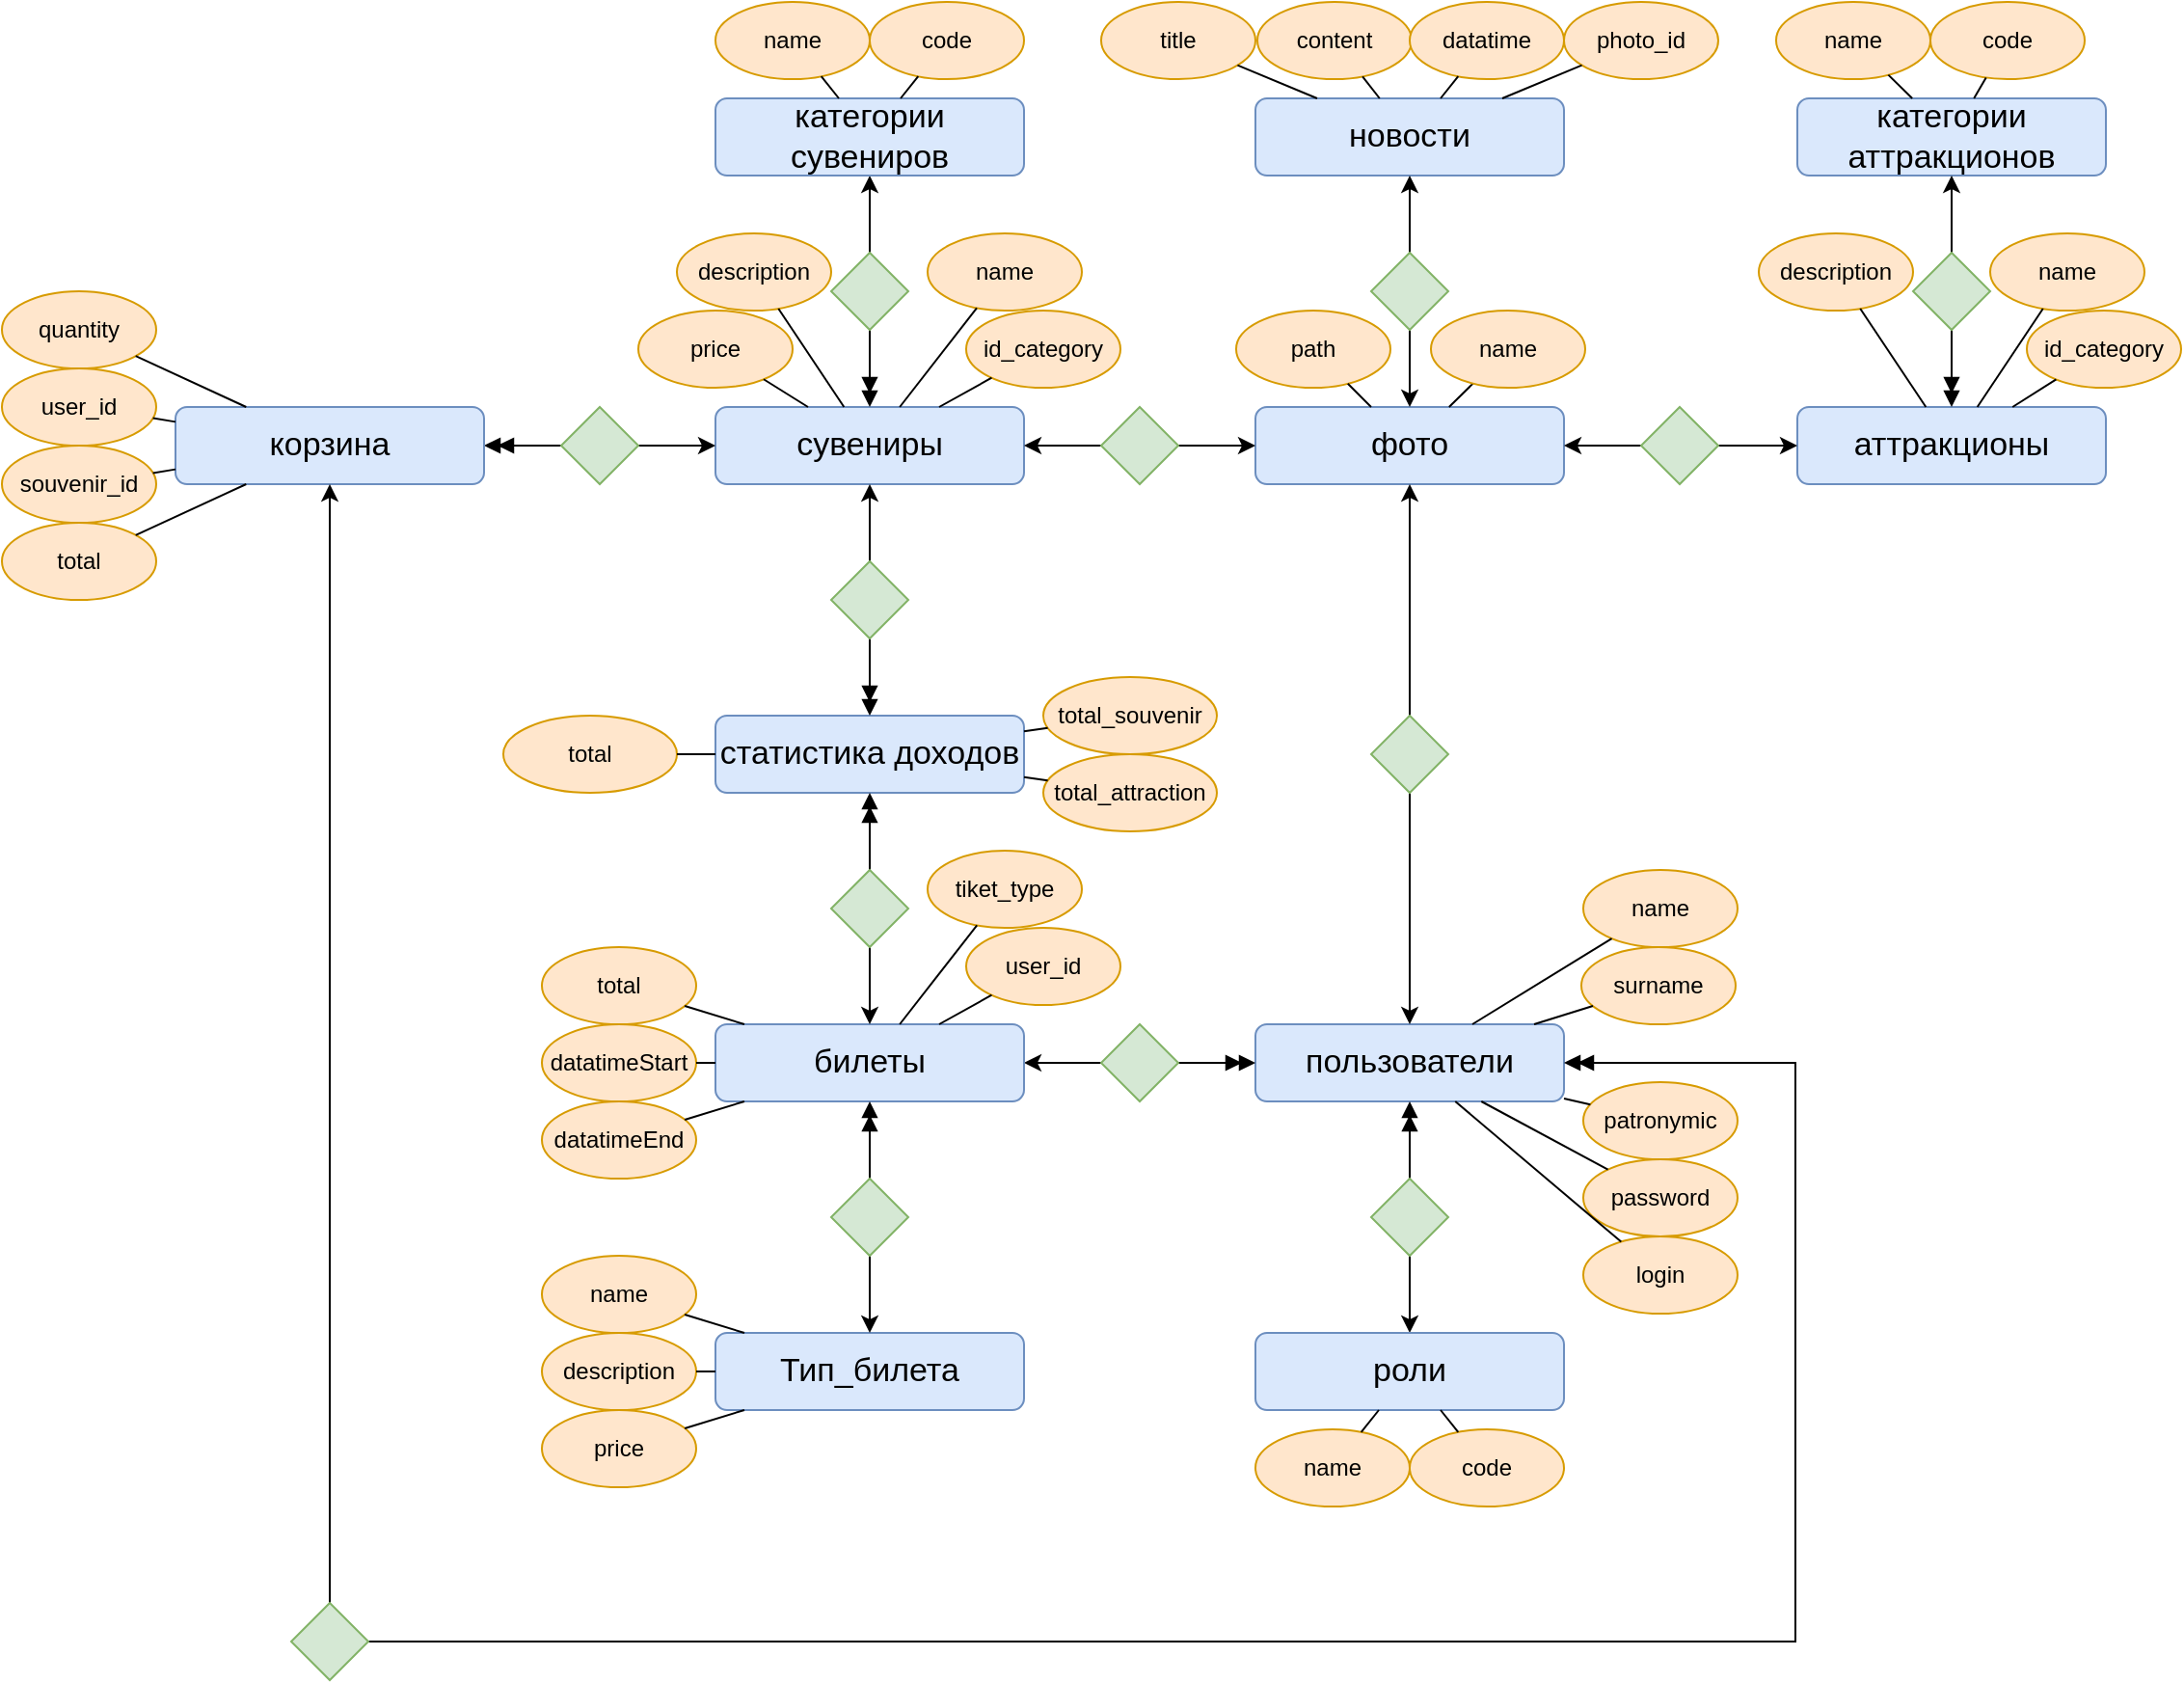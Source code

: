 <mxfile version="21.6.8" type="device">
  <diagram name="Страница — 1" id="EJMO9S1pi9yWRXILg9kb">
    <mxGraphModel dx="1434" dy="2005" grid="1" gridSize="10" guides="1" tooltips="1" connect="1" arrows="1" fold="1" page="1" pageScale="1" pageWidth="827" pageHeight="1169" math="0" shadow="0">
      <root>
        <mxCell id="0" />
        <mxCell id="1" parent="0" />
        <mxCell id="ULA0XsyP2q0sNug3zvJ--26" value="&lt;font style=&quot;font-size: 17px;&quot;&gt;аттракционы&lt;/font&gt;" style="rounded=1;whiteSpace=wrap;html=1;fillColor=#dae8fc;strokeColor=#6c8ebf;" parent="1" vertex="1">
          <mxGeometry x="1441" y="200" width="160" height="40" as="geometry" />
        </mxCell>
        <mxCell id="ULA0XsyP2q0sNug3zvJ--27" value="&lt;font style=&quot;font-size: 17px;&quot;&gt;категории аттракционов&lt;/font&gt;" style="rounded=1;whiteSpace=wrap;html=1;fillColor=#dae8fc;strokeColor=#6c8ebf;" parent="1" vertex="1">
          <mxGeometry x="1441" y="40" width="160" height="40" as="geometry" />
        </mxCell>
        <mxCell id="ULA0XsyP2q0sNug3zvJ--29" value="&lt;font style=&quot;font-size: 17px;&quot;&gt;пользователи&lt;/font&gt;" style="rounded=1;whiteSpace=wrap;html=1;fillColor=#dae8fc;strokeColor=#6c8ebf;" parent="1" vertex="1">
          <mxGeometry x="1160" y="520" width="160" height="40" as="geometry" />
        </mxCell>
        <mxCell id="ULA0XsyP2q0sNug3zvJ--86" style="edgeStyle=orthogonalEdgeStyle;rounded=0;orthogonalLoop=1;jettySize=auto;html=1;" parent="1" source="ULA0XsyP2q0sNug3zvJ--30" target="ULA0XsyP2q0sNug3zvJ--27" edge="1">
          <mxGeometry relative="1" as="geometry" />
        </mxCell>
        <mxCell id="ULA0XsyP2q0sNug3zvJ--87" style="edgeStyle=orthogonalEdgeStyle;rounded=0;orthogonalLoop=1;jettySize=auto;html=1;endArrow=doubleBlock;endFill=1;" parent="1" source="ULA0XsyP2q0sNug3zvJ--30" target="ULA0XsyP2q0sNug3zvJ--26" edge="1">
          <mxGeometry relative="1" as="geometry" />
        </mxCell>
        <mxCell id="ULA0XsyP2q0sNug3zvJ--30" value="" style="rhombus;whiteSpace=wrap;html=1;fillColor=#d5e8d4;strokeColor=#82b366;" parent="1" vertex="1">
          <mxGeometry x="1501" y="120" width="40" height="40" as="geometry" />
        </mxCell>
        <mxCell id="ULA0XsyP2q0sNug3zvJ--35" style="edgeStyle=orthogonalEdgeStyle;rounded=0;orthogonalLoop=1;jettySize=auto;html=1;" parent="1" source="ULA0XsyP2q0sNug3zvJ--33" target="ULA0XsyP2q0sNug3zvJ--40" edge="1">
          <mxGeometry relative="1" as="geometry">
            <mxPoint x="1441" y="220" as="targetPoint" />
          </mxGeometry>
        </mxCell>
        <mxCell id="ULA0XsyP2q0sNug3zvJ--88" style="edgeStyle=orthogonalEdgeStyle;rounded=0;orthogonalLoop=1;jettySize=auto;html=1;endArrow=doubleBlock;endFill=1;" parent="1" source="ULA0XsyP2q0sNug3zvJ--33" target="ULA0XsyP2q0sNug3zvJ--29" edge="1">
          <mxGeometry relative="1" as="geometry" />
        </mxCell>
        <mxCell id="ULA0XsyP2q0sNug3zvJ--33" value="" style="rhombus;whiteSpace=wrap;html=1;fillColor=#d5e8d4;strokeColor=#82b366;" parent="1" vertex="1">
          <mxGeometry x="1080" y="520" width="40" height="40" as="geometry" />
        </mxCell>
        <mxCell id="ULA0XsyP2q0sNug3zvJ--38" style="edgeStyle=orthogonalEdgeStyle;rounded=0;orthogonalLoop=1;jettySize=auto;html=1;" parent="1" source="ULA0XsyP2q0sNug3zvJ--36" target="ULA0XsyP2q0sNug3zvJ--37" edge="1">
          <mxGeometry relative="1" as="geometry" />
        </mxCell>
        <mxCell id="ULA0XsyP2q0sNug3zvJ--39" style="edgeStyle=orthogonalEdgeStyle;rounded=0;orthogonalLoop=1;jettySize=auto;html=1;endArrow=doubleBlock;endFill=1;" parent="1" source="ULA0XsyP2q0sNug3zvJ--36" target="ULA0XsyP2q0sNug3zvJ--29" edge="1">
          <mxGeometry relative="1" as="geometry">
            <mxPoint x="1690" y="1100" as="targetPoint" />
          </mxGeometry>
        </mxCell>
        <mxCell id="ULA0XsyP2q0sNug3zvJ--36" value="" style="rhombus;whiteSpace=wrap;html=1;fillColor=#d5e8d4;strokeColor=#82b366;" parent="1" vertex="1">
          <mxGeometry x="1220" y="600" width="40" height="40" as="geometry" />
        </mxCell>
        <mxCell id="ULA0XsyP2q0sNug3zvJ--37" value="&lt;font style=&quot;font-size: 17px;&quot;&gt;роли&lt;/font&gt;" style="rounded=1;whiteSpace=wrap;html=1;fillColor=#dae8fc;strokeColor=#6c8ebf;" parent="1" vertex="1">
          <mxGeometry x="1160" y="680" width="160" height="40" as="geometry" />
        </mxCell>
        <mxCell id="ULA0XsyP2q0sNug3zvJ--40" value="&lt;font style=&quot;font-size: 17px;&quot;&gt;билеты&lt;/font&gt;" style="rounded=1;whiteSpace=wrap;html=1;fillColor=#dae8fc;strokeColor=#6c8ebf;" parent="1" vertex="1">
          <mxGeometry x="880" y="520" width="160" height="40" as="geometry" />
        </mxCell>
        <mxCell id="ULA0XsyP2q0sNug3zvJ--53" value="&lt;font style=&quot;font-size: 17px;&quot;&gt;сувениры&lt;/font&gt;" style="rounded=1;whiteSpace=wrap;html=1;fillColor=#dae8fc;strokeColor=#6c8ebf;" parent="1" vertex="1">
          <mxGeometry x="880" y="200" width="160" height="40" as="geometry" />
        </mxCell>
        <mxCell id="ULA0XsyP2q0sNug3zvJ--60" style="edgeStyle=orthogonalEdgeStyle;rounded=0;orthogonalLoop=1;jettySize=auto;html=1;endArrow=doubleBlock;endFill=1;" parent="1" source="ULA0XsyP2q0sNug3zvJ--58" target="ULA0XsyP2q0sNug3zvJ--53" edge="1">
          <mxGeometry relative="1" as="geometry" />
        </mxCell>
        <mxCell id="ULA0XsyP2q0sNug3zvJ--61" style="edgeStyle=orthogonalEdgeStyle;rounded=0;orthogonalLoop=1;jettySize=auto;html=1;" parent="1" source="ULA0XsyP2q0sNug3zvJ--58" target="ULA0XsyP2q0sNug3zvJ--59" edge="1">
          <mxGeometry relative="1" as="geometry" />
        </mxCell>
        <mxCell id="ULA0XsyP2q0sNug3zvJ--58" value="" style="rhombus;whiteSpace=wrap;html=1;fillColor=#d5e8d4;strokeColor=#82b366;" parent="1" vertex="1">
          <mxGeometry x="940" y="120" width="40" height="40" as="geometry" />
        </mxCell>
        <mxCell id="ULA0XsyP2q0sNug3zvJ--59" value="&lt;span style=&quot;font-size: 17px;&quot;&gt;категории сувениров&lt;/span&gt;" style="rounded=1;whiteSpace=wrap;html=1;fillColor=#dae8fc;strokeColor=#6c8ebf;" parent="1" vertex="1">
          <mxGeometry x="880" y="40" width="160" height="40" as="geometry" />
        </mxCell>
        <mxCell id="ULA0XsyP2q0sNug3zvJ--62" value="&lt;font style=&quot;font-size: 17px;&quot;&gt;новости&lt;/font&gt;" style="rounded=1;whiteSpace=wrap;html=1;fillColor=#dae8fc;strokeColor=#6c8ebf;" parent="1" vertex="1">
          <mxGeometry x="1160" y="40" width="160" height="40" as="geometry" />
        </mxCell>
        <mxCell id="ULA0XsyP2q0sNug3zvJ--63" value="&lt;font style=&quot;font-size: 17px;&quot;&gt;фото&lt;/font&gt;" style="rounded=1;whiteSpace=wrap;html=1;fillColor=#dae8fc;strokeColor=#6c8ebf;" parent="1" vertex="1">
          <mxGeometry x="1160" y="200" width="160" height="40" as="geometry" />
        </mxCell>
        <mxCell id="ULA0XsyP2q0sNug3zvJ--65" style="edgeStyle=orthogonalEdgeStyle;rounded=0;orthogonalLoop=1;jettySize=auto;html=1;" parent="1" source="ULA0XsyP2q0sNug3zvJ--64" target="ULA0XsyP2q0sNug3zvJ--63" edge="1">
          <mxGeometry relative="1" as="geometry" />
        </mxCell>
        <mxCell id="ULA0XsyP2q0sNug3zvJ--66" style="edgeStyle=orthogonalEdgeStyle;rounded=0;orthogonalLoop=1;jettySize=auto;html=1;" parent="1" source="ULA0XsyP2q0sNug3zvJ--64" target="ULA0XsyP2q0sNug3zvJ--62" edge="1">
          <mxGeometry relative="1" as="geometry" />
        </mxCell>
        <mxCell id="ULA0XsyP2q0sNug3zvJ--64" value="" style="rhombus;whiteSpace=wrap;html=1;fillColor=#d5e8d4;strokeColor=#82b366;" parent="1" vertex="1">
          <mxGeometry x="1220" y="120" width="40" height="40" as="geometry" />
        </mxCell>
        <mxCell id="ULA0XsyP2q0sNug3zvJ--71" style="edgeStyle=orthogonalEdgeStyle;rounded=0;orthogonalLoop=1;jettySize=auto;html=1;" parent="1" source="ULA0XsyP2q0sNug3zvJ--70" target="ULA0XsyP2q0sNug3zvJ--63" edge="1">
          <mxGeometry relative="1" as="geometry" />
        </mxCell>
        <mxCell id="ULA0XsyP2q0sNug3zvJ--72" style="edgeStyle=orthogonalEdgeStyle;rounded=0;orthogonalLoop=1;jettySize=auto;html=1;" parent="1" source="ULA0XsyP2q0sNug3zvJ--70" target="ULA0XsyP2q0sNug3zvJ--53" edge="1">
          <mxGeometry relative="1" as="geometry" />
        </mxCell>
        <mxCell id="ULA0XsyP2q0sNug3zvJ--70" value="" style="rhombus;whiteSpace=wrap;html=1;fillColor=#d5e8d4;strokeColor=#82b366;" parent="1" vertex="1">
          <mxGeometry x="1080" y="200" width="40" height="40" as="geometry" />
        </mxCell>
        <mxCell id="ULA0XsyP2q0sNug3zvJ--75" style="edgeStyle=orthogonalEdgeStyle;rounded=0;orthogonalLoop=1;jettySize=auto;html=1;" parent="1" source="ULA0XsyP2q0sNug3zvJ--74" target="ULA0XsyP2q0sNug3zvJ--63" edge="1">
          <mxGeometry relative="1" as="geometry" />
        </mxCell>
        <mxCell id="ULA0XsyP2q0sNug3zvJ--76" style="edgeStyle=orthogonalEdgeStyle;rounded=0;orthogonalLoop=1;jettySize=auto;html=1;" parent="1" source="ULA0XsyP2q0sNug3zvJ--74" target="ULA0XsyP2q0sNug3zvJ--29" edge="1">
          <mxGeometry relative="1" as="geometry" />
        </mxCell>
        <mxCell id="ULA0XsyP2q0sNug3zvJ--74" value="" style="rhombus;whiteSpace=wrap;html=1;fillColor=#d5e8d4;strokeColor=#82b366;" parent="1" vertex="1">
          <mxGeometry x="1220" y="360" width="40" height="40" as="geometry" />
        </mxCell>
        <mxCell id="ULA0XsyP2q0sNug3zvJ--81" style="edgeStyle=orthogonalEdgeStyle;rounded=0;orthogonalLoop=1;jettySize=auto;html=1;" parent="1" source="ULA0XsyP2q0sNug3zvJ--80" target="ULA0XsyP2q0sNug3zvJ--63" edge="1">
          <mxGeometry relative="1" as="geometry" />
        </mxCell>
        <mxCell id="ULA0XsyP2q0sNug3zvJ--85" style="edgeStyle=orthogonalEdgeStyle;rounded=0;orthogonalLoop=1;jettySize=auto;html=1;" parent="1" source="ULA0XsyP2q0sNug3zvJ--80" target="ULA0XsyP2q0sNug3zvJ--26" edge="1">
          <mxGeometry relative="1" as="geometry" />
        </mxCell>
        <mxCell id="ULA0XsyP2q0sNug3zvJ--80" value="" style="rhombus;whiteSpace=wrap;html=1;fillColor=#d5e8d4;strokeColor=#82b366;" parent="1" vertex="1">
          <mxGeometry x="1360" y="200" width="40" height="40" as="geometry" />
        </mxCell>
        <mxCell id="ULA0XsyP2q0sNug3zvJ--90" style="edgeStyle=orthogonalEdgeStyle;rounded=0;orthogonalLoop=1;jettySize=auto;html=1;" parent="1" source="ULA0XsyP2q0sNug3zvJ--89" target="ULA0XsyP2q0sNug3zvJ--53" edge="1">
          <mxGeometry relative="1" as="geometry" />
        </mxCell>
        <mxCell id="ULA0XsyP2q0sNug3zvJ--92" style="edgeStyle=orthogonalEdgeStyle;rounded=0;orthogonalLoop=1;jettySize=auto;html=1;endArrow=doubleBlock;endFill=1;" parent="1" source="ULA0XsyP2q0sNug3zvJ--89" target="ULA0XsyP2q0sNug3zvJ--91" edge="1">
          <mxGeometry relative="1" as="geometry" />
        </mxCell>
        <mxCell id="ULA0XsyP2q0sNug3zvJ--89" value="" style="rhombus;whiteSpace=wrap;html=1;fillColor=#d5e8d4;strokeColor=#82b366;" parent="1" vertex="1">
          <mxGeometry x="800" y="200" width="40" height="40" as="geometry" />
        </mxCell>
        <mxCell id="ULA0XsyP2q0sNug3zvJ--91" value="&lt;font style=&quot;font-size: 17px;&quot;&gt;корзина&lt;/font&gt;" style="rounded=1;whiteSpace=wrap;html=1;fillColor=#dae8fc;strokeColor=#6c8ebf;" parent="1" vertex="1">
          <mxGeometry x="600" y="200" width="160" height="40" as="geometry" />
        </mxCell>
        <mxCell id="ULA0XsyP2q0sNug3zvJ--94" value="&lt;font style=&quot;font-size: 17px;&quot;&gt;статистика доходов&lt;/font&gt;" style="rounded=1;whiteSpace=wrap;html=1;fillColor=#dae8fc;strokeColor=#6c8ebf;" parent="1" vertex="1">
          <mxGeometry x="880" y="360" width="160" height="40" as="geometry" />
        </mxCell>
        <mxCell id="ULA0XsyP2q0sNug3zvJ--95" value="&lt;font style=&quot;font-size: 17px;&quot;&gt;Тип_билета&lt;/font&gt;" style="rounded=1;whiteSpace=wrap;html=1;fillColor=#dae8fc;strokeColor=#6c8ebf;" parent="1" vertex="1">
          <mxGeometry x="880" y="680" width="160" height="40" as="geometry" />
        </mxCell>
        <mxCell id="ULA0XsyP2q0sNug3zvJ--97" style="edgeStyle=orthogonalEdgeStyle;rounded=0;orthogonalLoop=1;jettySize=auto;html=1;endArrow=doubleBlock;endFill=1;" parent="1" source="ULA0XsyP2q0sNug3zvJ--96" target="ULA0XsyP2q0sNug3zvJ--40" edge="1">
          <mxGeometry relative="1" as="geometry" />
        </mxCell>
        <mxCell id="ULA0XsyP2q0sNug3zvJ--98" style="edgeStyle=orthogonalEdgeStyle;rounded=0;orthogonalLoop=1;jettySize=auto;html=1;" parent="1" source="ULA0XsyP2q0sNug3zvJ--96" target="ULA0XsyP2q0sNug3zvJ--95" edge="1">
          <mxGeometry relative="1" as="geometry" />
        </mxCell>
        <mxCell id="ULA0XsyP2q0sNug3zvJ--96" value="" style="rhombus;whiteSpace=wrap;html=1;fillColor=#d5e8d4;strokeColor=#82b366;" parent="1" vertex="1">
          <mxGeometry x="940" y="600" width="40" height="40" as="geometry" />
        </mxCell>
        <mxCell id="ULA0XsyP2q0sNug3zvJ--101" style="edgeStyle=orthogonalEdgeStyle;rounded=0;orthogonalLoop=1;jettySize=auto;html=1;" parent="1" source="ULA0XsyP2q0sNug3zvJ--99" target="ULA0XsyP2q0sNug3zvJ--53" edge="1">
          <mxGeometry relative="1" as="geometry" />
        </mxCell>
        <mxCell id="ULA0XsyP2q0sNug3zvJ--102" style="edgeStyle=orthogonalEdgeStyle;rounded=0;orthogonalLoop=1;jettySize=auto;html=1;endArrow=doubleBlock;endFill=1;" parent="1" source="ULA0XsyP2q0sNug3zvJ--99" target="ULA0XsyP2q0sNug3zvJ--94" edge="1">
          <mxGeometry relative="1" as="geometry" />
        </mxCell>
        <mxCell id="ULA0XsyP2q0sNug3zvJ--99" value="" style="rhombus;whiteSpace=wrap;html=1;fillColor=#d5e8d4;strokeColor=#82b366;" parent="1" vertex="1">
          <mxGeometry x="940" y="280" width="40" height="40" as="geometry" />
        </mxCell>
        <mxCell id="ULA0XsyP2q0sNug3zvJ--103" style="edgeStyle=orthogonalEdgeStyle;rounded=0;orthogonalLoop=1;jettySize=auto;html=1;endArrow=doubleBlock;endFill=1;" parent="1" source="ULA0XsyP2q0sNug3zvJ--100" target="ULA0XsyP2q0sNug3zvJ--94" edge="1">
          <mxGeometry relative="1" as="geometry" />
        </mxCell>
        <mxCell id="ULA0XsyP2q0sNug3zvJ--104" style="edgeStyle=orthogonalEdgeStyle;rounded=0;orthogonalLoop=1;jettySize=auto;html=1;" parent="1" source="ULA0XsyP2q0sNug3zvJ--100" target="ULA0XsyP2q0sNug3zvJ--40" edge="1">
          <mxGeometry relative="1" as="geometry" />
        </mxCell>
        <mxCell id="ULA0XsyP2q0sNug3zvJ--100" value="" style="rhombus;whiteSpace=wrap;html=1;fillColor=#d5e8d4;strokeColor=#82b366;" parent="1" vertex="1">
          <mxGeometry x="940" y="440" width="40" height="40" as="geometry" />
        </mxCell>
        <mxCell id="ULA0XsyP2q0sNug3zvJ--105" value="name" style="ellipse;whiteSpace=wrap;html=1;fillColor=#ffe6cc;strokeColor=#d79b00;" parent="1" vertex="1">
          <mxGeometry x="1160" y="730" width="80" height="40" as="geometry" />
        </mxCell>
        <mxCell id="ULA0XsyP2q0sNug3zvJ--106" value="code" style="ellipse;whiteSpace=wrap;html=1;fillColor=#ffe6cc;strokeColor=#d79b00;" parent="1" vertex="1">
          <mxGeometry x="1240" y="730" width="80" height="40" as="geometry" />
        </mxCell>
        <mxCell id="ULA0XsyP2q0sNug3zvJ--107" value="" style="endArrow=none;html=1;rounded=0;" parent="1" source="ULA0XsyP2q0sNug3zvJ--105" target="ULA0XsyP2q0sNug3zvJ--37" edge="1">
          <mxGeometry width="50" height="50" relative="1" as="geometry">
            <mxPoint x="1110" y="450" as="sourcePoint" />
            <mxPoint x="1160" y="400" as="targetPoint" />
          </mxGeometry>
        </mxCell>
        <mxCell id="ULA0XsyP2q0sNug3zvJ--108" value="" style="endArrow=none;html=1;rounded=0;" parent="1" source="ULA0XsyP2q0sNug3zvJ--106" target="ULA0XsyP2q0sNug3zvJ--37" edge="1">
          <mxGeometry width="50" height="50" relative="1" as="geometry">
            <mxPoint x="1220" y="771" as="sourcePoint" />
            <mxPoint x="1240" y="730" as="targetPoint" />
          </mxGeometry>
        </mxCell>
        <mxCell id="ULA0XsyP2q0sNug3zvJ--109" value="name" style="ellipse;whiteSpace=wrap;html=1;fillColor=#ffe6cc;strokeColor=#d79b00;" parent="1" vertex="1">
          <mxGeometry x="1430" y="-10" width="80" height="40" as="geometry" />
        </mxCell>
        <mxCell id="ULA0XsyP2q0sNug3zvJ--110" value="code" style="ellipse;whiteSpace=wrap;html=1;fillColor=#ffe6cc;strokeColor=#d79b00;" parent="1" vertex="1">
          <mxGeometry x="1510" y="-10" width="80" height="40" as="geometry" />
        </mxCell>
        <mxCell id="ULA0XsyP2q0sNug3zvJ--112" value="" style="endArrow=none;html=1;rounded=0;" parent="1" source="ULA0XsyP2q0sNug3zvJ--27" target="ULA0XsyP2q0sNug3zvJ--110" edge="1">
          <mxGeometry width="50" height="50" relative="1" as="geometry">
            <mxPoint x="1110" y="350" as="sourcePoint" />
            <mxPoint x="1160" y="300" as="targetPoint" />
          </mxGeometry>
        </mxCell>
        <mxCell id="ULA0XsyP2q0sNug3zvJ--113" value="" style="endArrow=none;html=1;rounded=0;" parent="1" source="ULA0XsyP2q0sNug3zvJ--27" target="ULA0XsyP2q0sNug3zvJ--109" edge="1">
          <mxGeometry width="50" height="50" relative="1" as="geometry">
            <mxPoint x="1110" y="350" as="sourcePoint" />
            <mxPoint x="1160" y="300" as="targetPoint" />
          </mxGeometry>
        </mxCell>
        <mxCell id="ULA0XsyP2q0sNug3zvJ--115" value="name" style="ellipse;whiteSpace=wrap;html=1;fillColor=#ffe6cc;strokeColor=#d79b00;" parent="1" vertex="1">
          <mxGeometry x="880" y="-10" width="80" height="40" as="geometry" />
        </mxCell>
        <mxCell id="ULA0XsyP2q0sNug3zvJ--116" value="code" style="ellipse;whiteSpace=wrap;html=1;fillColor=#ffe6cc;strokeColor=#d79b00;" parent="1" vertex="1">
          <mxGeometry x="960" y="-10" width="80" height="40" as="geometry" />
        </mxCell>
        <mxCell id="ULA0XsyP2q0sNug3zvJ--117" value="" style="endArrow=none;html=1;rounded=0;" parent="1" source="ULA0XsyP2q0sNug3zvJ--59" target="ULA0XsyP2q0sNug3zvJ--115" edge="1">
          <mxGeometry width="50" height="50" relative="1" as="geometry">
            <mxPoint x="1516" y="50" as="sourcePoint" />
            <mxPoint x="1494" y="19" as="targetPoint" />
          </mxGeometry>
        </mxCell>
        <mxCell id="ULA0XsyP2q0sNug3zvJ--118" value="" style="endArrow=none;html=1;rounded=0;" parent="1" source="ULA0XsyP2q0sNug3zvJ--59" target="ULA0XsyP2q0sNug3zvJ--116" edge="1">
          <mxGeometry width="50" height="50" relative="1" as="geometry">
            <mxPoint x="959" y="50" as="sourcePoint" />
            <mxPoint x="941" y="19" as="targetPoint" />
          </mxGeometry>
        </mxCell>
        <mxCell id="ULA0XsyP2q0sNug3zvJ--119" value="name" style="ellipse;whiteSpace=wrap;html=1;fillColor=#ffe6cc;strokeColor=#d79b00;" parent="1" vertex="1">
          <mxGeometry x="1330" y="440" width="80" height="40" as="geometry" />
        </mxCell>
        <mxCell id="ULA0XsyP2q0sNug3zvJ--120" value="surname" style="ellipse;whiteSpace=wrap;html=1;fillColor=#ffe6cc;strokeColor=#d79b00;" parent="1" vertex="1">
          <mxGeometry x="1329" y="480" width="80" height="40" as="geometry" />
        </mxCell>
        <mxCell id="ULA0XsyP2q0sNug3zvJ--121" value="patronymic" style="ellipse;whiteSpace=wrap;html=1;fillColor=#ffe6cc;strokeColor=#d79b00;" parent="1" vertex="1">
          <mxGeometry x="1330" y="550" width="80" height="40" as="geometry" />
        </mxCell>
        <mxCell id="ULA0XsyP2q0sNug3zvJ--122" value="password" style="ellipse;whiteSpace=wrap;html=1;fillColor=#ffe6cc;strokeColor=#d79b00;" parent="1" vertex="1">
          <mxGeometry x="1330" y="590" width="80" height="40" as="geometry" />
        </mxCell>
        <mxCell id="ULA0XsyP2q0sNug3zvJ--123" value="login" style="ellipse;whiteSpace=wrap;html=1;fillColor=#ffe6cc;strokeColor=#d79b00;" parent="1" vertex="1">
          <mxGeometry x="1330" y="630" width="80" height="40" as="geometry" />
        </mxCell>
        <mxCell id="ULA0XsyP2q0sNug3zvJ--124" value="" style="endArrow=none;html=1;rounded=0;" parent="1" source="ULA0XsyP2q0sNug3zvJ--29" target="ULA0XsyP2q0sNug3zvJ--119" edge="1">
          <mxGeometry width="50" height="50" relative="1" as="geometry">
            <mxPoint x="1110" y="550" as="sourcePoint" />
            <mxPoint x="1160" y="500" as="targetPoint" />
          </mxGeometry>
        </mxCell>
        <mxCell id="ULA0XsyP2q0sNug3zvJ--125" value="" style="endArrow=none;html=1;rounded=0;" parent="1" source="ULA0XsyP2q0sNug3zvJ--29" target="ULA0XsyP2q0sNug3zvJ--120" edge="1">
          <mxGeometry width="50" height="50" relative="1" as="geometry">
            <mxPoint x="1288" y="530" as="sourcePoint" />
            <mxPoint x="1373" y="485" as="targetPoint" />
          </mxGeometry>
        </mxCell>
        <mxCell id="ULA0XsyP2q0sNug3zvJ--126" value="" style="endArrow=none;html=1;rounded=0;" parent="1" source="ULA0XsyP2q0sNug3zvJ--29" target="ULA0XsyP2q0sNug3zvJ--121" edge="1">
          <mxGeometry width="50" height="50" relative="1" as="geometry">
            <mxPoint x="1319" y="562.198" as="sourcePoint" />
            <mxPoint x="1363" y="529" as="targetPoint" />
          </mxGeometry>
        </mxCell>
        <mxCell id="ULA0XsyP2q0sNug3zvJ--127" value="" style="endArrow=none;html=1;rounded=0;" parent="1" source="ULA0XsyP2q0sNug3zvJ--29" target="ULA0XsyP2q0sNug3zvJ--122" edge="1">
          <mxGeometry width="50" height="50" relative="1" as="geometry">
            <mxPoint x="1307.283" y="570.0" as="sourcePoint" />
            <mxPoint x="1361.71" y="560" as="targetPoint" />
          </mxGeometry>
        </mxCell>
        <mxCell id="ULA0XsyP2q0sNug3zvJ--128" value="" style="endArrow=none;html=1;rounded=0;" parent="1" source="ULA0XsyP2q0sNug3zvJ--29" target="ULA0XsyP2q0sNug3zvJ--123" edge="1">
          <mxGeometry width="50" height="50" relative="1" as="geometry">
            <mxPoint x="1325" y="570" as="sourcePoint" />
            <mxPoint x="1365" y="581" as="targetPoint" />
          </mxGeometry>
        </mxCell>
        <mxCell id="ULA0XsyP2q0sNug3zvJ--129" value="name" style="ellipse;whiteSpace=wrap;html=1;fillColor=#ffe6cc;strokeColor=#d79b00;" parent="1" vertex="1">
          <mxGeometry x="790" y="640" width="80" height="40" as="geometry" />
        </mxCell>
        <mxCell id="ULA0XsyP2q0sNug3zvJ--130" value="description" style="ellipse;whiteSpace=wrap;html=1;fillColor=#ffe6cc;strokeColor=#d79b00;" parent="1" vertex="1">
          <mxGeometry x="790" y="680" width="80" height="40" as="geometry" />
        </mxCell>
        <mxCell id="ULA0XsyP2q0sNug3zvJ--132" value="price" style="ellipse;whiteSpace=wrap;html=1;fillColor=#ffe6cc;strokeColor=#d79b00;" parent="1" vertex="1">
          <mxGeometry x="790" y="720" width="80" height="40" as="geometry" />
        </mxCell>
        <mxCell id="ULA0XsyP2q0sNug3zvJ--133" value="" style="endArrow=none;html=1;rounded=0;" parent="1" source="ULA0XsyP2q0sNug3zvJ--132" target="ULA0XsyP2q0sNug3zvJ--95" edge="1">
          <mxGeometry width="50" height="50" relative="1" as="geometry">
            <mxPoint x="1110" y="550" as="sourcePoint" />
            <mxPoint x="1160" y="500" as="targetPoint" />
          </mxGeometry>
        </mxCell>
        <mxCell id="ULA0XsyP2q0sNug3zvJ--134" value="" style="endArrow=none;html=1;rounded=0;" parent="1" source="ULA0XsyP2q0sNug3zvJ--130" target="ULA0XsyP2q0sNug3zvJ--95" edge="1">
          <mxGeometry width="50" height="50" relative="1" as="geometry">
            <mxPoint x="1110" y="550" as="sourcePoint" />
            <mxPoint x="1160" y="500" as="targetPoint" />
          </mxGeometry>
        </mxCell>
        <mxCell id="ULA0XsyP2q0sNug3zvJ--135" value="" style="endArrow=none;html=1;rounded=0;" parent="1" source="ULA0XsyP2q0sNug3zvJ--129" target="ULA0XsyP2q0sNug3zvJ--95" edge="1">
          <mxGeometry width="50" height="50" relative="1" as="geometry">
            <mxPoint x="1110" y="550" as="sourcePoint" />
            <mxPoint x="1160" y="500" as="targetPoint" />
          </mxGeometry>
        </mxCell>
        <mxCell id="ULA0XsyP2q0sNug3zvJ--136" value="total" style="ellipse;whiteSpace=wrap;html=1;fillColor=#ffe6cc;strokeColor=#d79b00;" parent="1" vertex="1">
          <mxGeometry x="790" y="480" width="80" height="40" as="geometry" />
        </mxCell>
        <mxCell id="ULA0XsyP2q0sNug3zvJ--137" value="datatimeStart" style="ellipse;whiteSpace=wrap;html=1;fillColor=#ffe6cc;strokeColor=#d79b00;" parent="1" vertex="1">
          <mxGeometry x="790" y="520" width="80" height="40" as="geometry" />
        </mxCell>
        <mxCell id="ULA0XsyP2q0sNug3zvJ--138" value="" style="endArrow=none;html=1;rounded=0;" parent="1" source="ULA0XsyP2q0sNug3zvJ--136" target="ULA0XsyP2q0sNug3zvJ--40" edge="1">
          <mxGeometry width="50" height="50" relative="1" as="geometry">
            <mxPoint x="844" y="710" as="sourcePoint" />
            <mxPoint x="850" y="582.308" as="targetPoint" />
          </mxGeometry>
        </mxCell>
        <mxCell id="ULA0XsyP2q0sNug3zvJ--139" value="" style="endArrow=none;html=1;rounded=0;" parent="1" source="ULA0XsyP2q0sNug3zvJ--137" target="ULA0XsyP2q0sNug3zvJ--40" edge="1">
          <mxGeometry width="50" height="50" relative="1" as="geometry">
            <mxPoint x="800" y="590" as="sourcePoint" />
            <mxPoint x="840" y="537.692" as="targetPoint" />
          </mxGeometry>
        </mxCell>
        <mxCell id="ULA0XsyP2q0sNug3zvJ--140" value="quantity" style="ellipse;whiteSpace=wrap;html=1;fillColor=#ffe6cc;strokeColor=#d79b00;" parent="1" vertex="1">
          <mxGeometry x="510" y="140" width="80" height="40" as="geometry" />
        </mxCell>
        <mxCell id="ULA0XsyP2q0sNug3zvJ--141" value="" style="endArrow=none;html=1;rounded=0;" parent="1" source="ULA0XsyP2q0sNug3zvJ--140" target="ULA0XsyP2q0sNug3zvJ--91" edge="1">
          <mxGeometry width="50" height="50" relative="1" as="geometry">
            <mxPoint x="1100" y="400" as="sourcePoint" />
            <mxPoint x="590" y="170" as="targetPoint" />
          </mxGeometry>
        </mxCell>
        <mxCell id="ULA0XsyP2q0sNug3zvJ--142" value="tiket_type" style="ellipse;whiteSpace=wrap;html=1;fillColor=#ffe6cc;strokeColor=#d79b00;" parent="1" vertex="1">
          <mxGeometry x="990" y="430" width="80" height="40" as="geometry" />
        </mxCell>
        <mxCell id="ULA0XsyP2q0sNug3zvJ--143" value="user_id" style="ellipse;whiteSpace=wrap;html=1;fillColor=#ffe6cc;strokeColor=#d79b00;" parent="1" vertex="1">
          <mxGeometry x="1010" y="470" width="80" height="40" as="geometry" />
        </mxCell>
        <mxCell id="ULA0XsyP2q0sNug3zvJ--144" value="" style="endArrow=none;html=1;rounded=0;" parent="1" source="ULA0XsyP2q0sNug3zvJ--142" target="ULA0XsyP2q0sNug3zvJ--40" edge="1">
          <mxGeometry width="50" height="50" relative="1" as="geometry">
            <mxPoint x="879" y="565" as="sourcePoint" />
            <mxPoint x="890" y="562" as="targetPoint" />
          </mxGeometry>
        </mxCell>
        <mxCell id="ULA0XsyP2q0sNug3zvJ--145" value="" style="endArrow=none;html=1;rounded=0;" parent="1" source="ULA0XsyP2q0sNug3zvJ--143" target="ULA0XsyP2q0sNug3zvJ--40" edge="1">
          <mxGeometry width="50" height="50" relative="1" as="geometry">
            <mxPoint x="869" y="504" as="sourcePoint" />
            <mxPoint x="927" y="530" as="targetPoint" />
          </mxGeometry>
        </mxCell>
        <mxCell id="ULA0XsyP2q0sNug3zvJ--146" value="total_souvenir" style="ellipse;whiteSpace=wrap;html=1;fillColor=#ffe6cc;strokeColor=#d79b00;" parent="1" vertex="1">
          <mxGeometry x="1050" y="340" width="90" height="40" as="geometry" />
        </mxCell>
        <mxCell id="ULA0XsyP2q0sNug3zvJ--148" value="name" style="ellipse;whiteSpace=wrap;html=1;fillColor=#ffe6cc;strokeColor=#d79b00;" parent="1" vertex="1">
          <mxGeometry x="990" y="110" width="80" height="40" as="geometry" />
        </mxCell>
        <mxCell id="ULA0XsyP2q0sNug3zvJ--149" value="description" style="ellipse;whiteSpace=wrap;html=1;fillColor=#ffe6cc;strokeColor=#d79b00;" parent="1" vertex="1">
          <mxGeometry x="860" y="110" width="80" height="40" as="geometry" />
        </mxCell>
        <mxCell id="ULA0XsyP2q0sNug3zvJ--150" value="price" style="ellipse;whiteSpace=wrap;html=1;fillColor=#ffe6cc;strokeColor=#d79b00;" parent="1" vertex="1">
          <mxGeometry x="840" y="150" width="80" height="40" as="geometry" />
        </mxCell>
        <mxCell id="ULA0XsyP2q0sNug3zvJ--151" value="" style="endArrow=none;html=1;rounded=0;" parent="1" source="ULA0XsyP2q0sNug3zvJ--53" target="ULA0XsyP2q0sNug3zvJ--149" edge="1">
          <mxGeometry width="50" height="50" relative="1" as="geometry">
            <mxPoint x="1110" y="370" as="sourcePoint" />
            <mxPoint x="1160" y="320" as="targetPoint" />
          </mxGeometry>
        </mxCell>
        <mxCell id="ULA0XsyP2q0sNug3zvJ--152" value="" style="endArrow=none;html=1;rounded=0;" parent="1" source="ULA0XsyP2q0sNug3zvJ--53" target="ULA0XsyP2q0sNug3zvJ--150" edge="1">
          <mxGeometry width="50" height="50" relative="1" as="geometry">
            <mxPoint x="915" y="190" as="sourcePoint" />
            <mxPoint x="1180" y="320" as="targetPoint" />
          </mxGeometry>
        </mxCell>
        <mxCell id="ULA0XsyP2q0sNug3zvJ--153" value="" style="endArrow=none;html=1;rounded=0;" parent="1" source="ULA0XsyP2q0sNug3zvJ--53" target="ULA0XsyP2q0sNug3zvJ--148" edge="1">
          <mxGeometry width="50" height="50" relative="1" as="geometry">
            <mxPoint x="1130" y="390" as="sourcePoint" />
            <mxPoint x="1180" y="340" as="targetPoint" />
          </mxGeometry>
        </mxCell>
        <mxCell id="ULA0XsyP2q0sNug3zvJ--155" value="" style="endArrow=none;html=1;rounded=0;" parent="1" source="ULA0XsyP2q0sNug3zvJ--63" target="ULA0XsyP2q0sNug3zvJ--168" edge="1">
          <mxGeometry width="50" height="50" relative="1" as="geometry">
            <mxPoint x="1020" y="210" as="sourcePoint" />
            <mxPoint x="1358.712" y="176.655" as="targetPoint" />
          </mxGeometry>
        </mxCell>
        <mxCell id="ULA0XsyP2q0sNug3zvJ--156" value="title" style="ellipse;whiteSpace=wrap;html=1;fillColor=#ffe6cc;strokeColor=#d79b00;" parent="1" vertex="1">
          <mxGeometry x="1080" y="-10" width="80" height="40" as="geometry" />
        </mxCell>
        <mxCell id="ULA0XsyP2q0sNug3zvJ--157" value="content" style="ellipse;whiteSpace=wrap;html=1;fillColor=#ffe6cc;strokeColor=#d79b00;" parent="1" vertex="1">
          <mxGeometry x="1161" y="-10" width="80" height="40" as="geometry" />
        </mxCell>
        <mxCell id="ULA0XsyP2q0sNug3zvJ--158" value="datatime" style="ellipse;whiteSpace=wrap;html=1;fillColor=#ffe6cc;strokeColor=#d79b00;" parent="1" vertex="1">
          <mxGeometry x="1240" y="-10" width="80" height="40" as="geometry" />
        </mxCell>
        <mxCell id="ULA0XsyP2q0sNug3zvJ--159" value="" style="endArrow=none;html=1;rounded=0;" parent="1" source="ULA0XsyP2q0sNug3zvJ--62" target="ULA0XsyP2q0sNug3zvJ--158" edge="1">
          <mxGeometry width="50" height="50" relative="1" as="geometry">
            <mxPoint x="1298" y="210" as="sourcePoint" />
            <mxPoint x="1330" y="196" as="targetPoint" />
          </mxGeometry>
        </mxCell>
        <mxCell id="ULA0XsyP2q0sNug3zvJ--160" value="" style="endArrow=none;html=1;rounded=0;" parent="1" source="ULA0XsyP2q0sNug3zvJ--62" target="ULA0XsyP2q0sNug3zvJ--156" edge="1">
          <mxGeometry width="50" height="50" relative="1" as="geometry">
            <mxPoint x="1308" y="220" as="sourcePoint" />
            <mxPoint x="1346" y="40" as="targetPoint" />
          </mxGeometry>
        </mxCell>
        <mxCell id="ULA0XsyP2q0sNug3zvJ--161" value="" style="endArrow=none;html=1;rounded=0;" parent="1" source="ULA0XsyP2q0sNug3zvJ--62" target="ULA0XsyP2q0sNug3zvJ--157" edge="1">
          <mxGeometry width="50" height="50" relative="1" as="geometry">
            <mxPoint x="1318" y="230" as="sourcePoint" />
            <mxPoint x="1356" y="50" as="targetPoint" />
          </mxGeometry>
        </mxCell>
        <mxCell id="ULA0XsyP2q0sNug3zvJ--162" value="name" style="ellipse;whiteSpace=wrap;html=1;fillColor=#ffe6cc;strokeColor=#d79b00;" parent="1" vertex="1">
          <mxGeometry x="1541" y="110" width="80" height="40" as="geometry" />
        </mxCell>
        <mxCell id="ULA0XsyP2q0sNug3zvJ--163" value="description" style="ellipse;whiteSpace=wrap;html=1;fillColor=#ffe6cc;strokeColor=#d79b00;" parent="1" vertex="1">
          <mxGeometry x="1421" y="110" width="80" height="40" as="geometry" />
        </mxCell>
        <mxCell id="ULA0XsyP2q0sNug3zvJ--166" value="path" style="ellipse;whiteSpace=wrap;html=1;fillColor=#ffe6cc;strokeColor=#d79b00;" parent="1" vertex="1">
          <mxGeometry x="1150" y="150" width="80" height="40" as="geometry" />
        </mxCell>
        <mxCell id="ULA0XsyP2q0sNug3zvJ--167" value="" style="endArrow=none;html=1;rounded=0;" parent="1" source="ULA0XsyP2q0sNug3zvJ--63" target="ULA0XsyP2q0sNug3zvJ--166" edge="1">
          <mxGeometry width="50" height="50" relative="1" as="geometry">
            <mxPoint x="1298" y="210" as="sourcePoint" />
            <mxPoint x="1330" y="196" as="targetPoint" />
          </mxGeometry>
        </mxCell>
        <mxCell id="ULA0XsyP2q0sNug3zvJ--168" value="name" style="ellipse;whiteSpace=wrap;html=1;fillColor=#ffe6cc;strokeColor=#d79b00;" parent="1" vertex="1">
          <mxGeometry x="1251" y="150" width="80" height="40" as="geometry" />
        </mxCell>
        <mxCell id="ULA0XsyP2q0sNug3zvJ--170" value="" style="endArrow=none;html=1;rounded=0;" parent="1" source="ULA0XsyP2q0sNug3zvJ--162" target="ULA0XsyP2q0sNug3zvJ--26" edge="1">
          <mxGeometry width="50" height="50" relative="1" as="geometry">
            <mxPoint x="1650" y="188" as="sourcePoint" />
            <mxPoint x="1332" y="168" as="targetPoint" />
          </mxGeometry>
        </mxCell>
        <mxCell id="ULA0XsyP2q0sNug3zvJ--171" value="" style="endArrow=none;html=1;rounded=0;" parent="1" source="ULA0XsyP2q0sNug3zvJ--163" target="ULA0XsyP2q0sNug3zvJ--26" edge="1">
          <mxGeometry width="50" height="50" relative="1" as="geometry">
            <mxPoint x="1660" y="198" as="sourcePoint" />
            <mxPoint x="1342" y="178" as="targetPoint" />
          </mxGeometry>
        </mxCell>
        <mxCell id="ULA0XsyP2q0sNug3zvJ--173" value="user_id" style="ellipse;whiteSpace=wrap;html=1;fillColor=#ffe6cc;strokeColor=#d79b00;" parent="1" vertex="1">
          <mxGeometry x="510" y="180" width="80" height="40" as="geometry" />
        </mxCell>
        <mxCell id="ULA0XsyP2q0sNug3zvJ--174" value="souvenir_id" style="ellipse;whiteSpace=wrap;html=1;fillColor=#ffe6cc;strokeColor=#d79b00;" parent="1" vertex="1">
          <mxGeometry x="510" y="220" width="80" height="40" as="geometry" />
        </mxCell>
        <mxCell id="ULA0XsyP2q0sNug3zvJ--175" value="total" style="ellipse;whiteSpace=wrap;html=1;fillColor=#ffe6cc;strokeColor=#d79b00;" parent="1" vertex="1">
          <mxGeometry x="510" y="260" width="80" height="40" as="geometry" />
        </mxCell>
        <mxCell id="ULA0XsyP2q0sNug3zvJ--176" value="" style="endArrow=none;html=1;rounded=0;" parent="1" source="ULA0XsyP2q0sNug3zvJ--173" target="ULA0XsyP2q0sNug3zvJ--91" edge="1">
          <mxGeometry width="50" height="50" relative="1" as="geometry">
            <mxPoint x="580" y="180" as="sourcePoint" />
            <mxPoint x="600" y="190" as="targetPoint" />
          </mxGeometry>
        </mxCell>
        <mxCell id="ULA0XsyP2q0sNug3zvJ--177" value="" style="endArrow=none;html=1;rounded=0;" parent="1" source="ULA0XsyP2q0sNug3zvJ--174" target="ULA0XsyP2q0sNug3zvJ--91" edge="1">
          <mxGeometry width="50" height="50" relative="1" as="geometry">
            <mxPoint x="585" y="260" as="sourcePoint" />
            <mxPoint x="620" y="250" as="targetPoint" />
          </mxGeometry>
        </mxCell>
        <mxCell id="ULA0XsyP2q0sNug3zvJ--178" value="" style="endArrow=none;html=1;rounded=0;" parent="1" source="ULA0XsyP2q0sNug3zvJ--175" target="ULA0XsyP2q0sNug3zvJ--91" edge="1">
          <mxGeometry width="50" height="50" relative="1" as="geometry">
            <mxPoint x="576" y="295" as="sourcePoint" />
            <mxPoint x="655" y="250" as="targetPoint" />
          </mxGeometry>
        </mxCell>
        <mxCell id="ULA0XsyP2q0sNug3zvJ--179" value="" style="endArrow=none;html=1;rounded=0;" parent="1" source="ULA0XsyP2q0sNug3zvJ--94" target="ULA0XsyP2q0sNug3zvJ--146" edge="1">
          <mxGeometry width="50" height="50" relative="1" as="geometry">
            <mxPoint x="869" y="504" as="sourcePoint" />
            <mxPoint x="927" y="530" as="targetPoint" />
          </mxGeometry>
        </mxCell>
        <mxCell id="ULA0XsyP2q0sNug3zvJ--180" value="total_attraction" style="ellipse;whiteSpace=wrap;html=1;fillColor=#ffe6cc;strokeColor=#d79b00;" parent="1" vertex="1">
          <mxGeometry x="1050" y="380" width="90" height="40" as="geometry" />
        </mxCell>
        <mxCell id="ULA0XsyP2q0sNug3zvJ--181" value="" style="endArrow=none;html=1;rounded=0;" parent="1" source="ULA0XsyP2q0sNug3zvJ--94" target="ULA0XsyP2q0sNug3zvJ--180" edge="1">
          <mxGeometry width="50" height="50" relative="1" as="geometry">
            <mxPoint x="1050" y="390" as="sourcePoint" />
            <mxPoint x="1080" y="390" as="targetPoint" />
          </mxGeometry>
        </mxCell>
        <mxCell id="ULA0XsyP2q0sNug3zvJ--182" value="photo_id" style="ellipse;whiteSpace=wrap;html=1;fillColor=#ffe6cc;strokeColor=#d79b00;" parent="1" vertex="1">
          <mxGeometry x="1320" y="-10" width="80" height="40" as="geometry" />
        </mxCell>
        <mxCell id="ULA0XsyP2q0sNug3zvJ--183" value="" style="endArrow=none;html=1;rounded=0;" parent="1" source="ULA0XsyP2q0sNug3zvJ--62" target="ULA0XsyP2q0sNug3zvJ--182" edge="1">
          <mxGeometry width="50" height="50" relative="1" as="geometry">
            <mxPoint x="1282" y="50" as="sourcePoint" />
            <mxPoint x="1305" y="36" as="targetPoint" />
          </mxGeometry>
        </mxCell>
        <mxCell id="ULA0XsyP2q0sNug3zvJ--184" value="id_category" style="ellipse;whiteSpace=wrap;html=1;fillColor=#ffe6cc;strokeColor=#d79b00;" parent="1" vertex="1">
          <mxGeometry x="1010" y="150" width="80" height="40" as="geometry" />
        </mxCell>
        <mxCell id="ULA0XsyP2q0sNug3zvJ--185" value="" style="endArrow=none;html=1;rounded=0;" parent="1" source="ULA0XsyP2q0sNug3zvJ--53" target="ULA0XsyP2q0sNug3zvJ--184" edge="1">
          <mxGeometry width="50" height="50" relative="1" as="geometry">
            <mxPoint x="989" y="210" as="sourcePoint" />
            <mxPoint x="1083" y="108" as="targetPoint" />
          </mxGeometry>
        </mxCell>
        <mxCell id="ULA0XsyP2q0sNug3zvJ--186" value="id_category" style="ellipse;whiteSpace=wrap;html=1;fillColor=#ffe6cc;strokeColor=#d79b00;" parent="1" vertex="1">
          <mxGeometry x="1560" y="150" width="80" height="40" as="geometry" />
        </mxCell>
        <mxCell id="ULA0XsyP2q0sNug3zvJ--187" value="" style="endArrow=none;html=1;rounded=0;" parent="1" source="ULA0XsyP2q0sNug3zvJ--26" target="ULA0XsyP2q0sNug3zvJ--186" edge="1">
          <mxGeometry width="50" height="50" relative="1" as="geometry">
            <mxPoint x="952" y="210" as="sourcePoint" />
            <mxPoint x="906" y="158" as="targetPoint" />
          </mxGeometry>
        </mxCell>
        <mxCell id="ULA0XsyP2q0sNug3zvJ--188" value="total" style="ellipse;whiteSpace=wrap;html=1;fillColor=#ffe6cc;strokeColor=#d79b00;" parent="1" vertex="1">
          <mxGeometry x="770" y="360" width="90" height="40" as="geometry" />
        </mxCell>
        <mxCell id="ULA0XsyP2q0sNug3zvJ--189" value="" style="endArrow=none;html=1;rounded=0;" parent="1" source="ULA0XsyP2q0sNug3zvJ--188" target="ULA0XsyP2q0sNug3zvJ--94" edge="1">
          <mxGeometry width="50" height="50" relative="1" as="geometry">
            <mxPoint x="1110" y="380" as="sourcePoint" />
            <mxPoint x="1160" y="330" as="targetPoint" />
          </mxGeometry>
        </mxCell>
        <mxCell id="EQRf7CzZkH-9RDq2V6nC-3" style="edgeStyle=orthogonalEdgeStyle;rounded=0;orthogonalLoop=1;jettySize=auto;html=1;endArrow=doubleBlock;endFill=1;" edge="1" parent="1" source="EQRf7CzZkH-9RDq2V6nC-2" target="ULA0XsyP2q0sNug3zvJ--29">
          <mxGeometry relative="1" as="geometry">
            <Array as="points">
              <mxPoint x="1440" y="840" />
              <mxPoint x="1440" y="540" />
            </Array>
          </mxGeometry>
        </mxCell>
        <mxCell id="EQRf7CzZkH-9RDq2V6nC-4" style="edgeStyle=orthogonalEdgeStyle;rounded=0;orthogonalLoop=1;jettySize=auto;html=1;" edge="1" parent="1" source="EQRf7CzZkH-9RDq2V6nC-2" target="ULA0XsyP2q0sNug3zvJ--91">
          <mxGeometry relative="1" as="geometry" />
        </mxCell>
        <mxCell id="EQRf7CzZkH-9RDq2V6nC-2" value="" style="rhombus;whiteSpace=wrap;html=1;fillColor=#d5e8d4;strokeColor=#82b366;" vertex="1" parent="1">
          <mxGeometry x="660" y="820" width="40" height="40" as="geometry" />
        </mxCell>
        <mxCell id="EQRf7CzZkH-9RDq2V6nC-5" value="datatimeEnd" style="ellipse;whiteSpace=wrap;html=1;fillColor=#ffe6cc;strokeColor=#d79b00;" vertex="1" parent="1">
          <mxGeometry x="790" y="560" width="80" height="40" as="geometry" />
        </mxCell>
        <mxCell id="EQRf7CzZkH-9RDq2V6nC-6" value="" style="endArrow=none;html=1;rounded=0;" edge="1" parent="1" source="EQRf7CzZkH-9RDq2V6nC-5" target="ULA0XsyP2q0sNug3zvJ--40">
          <mxGeometry width="50" height="50" relative="1" as="geometry">
            <mxPoint x="793" y="528" as="sourcePoint" />
            <mxPoint x="840" y="562.308" as="targetPoint" />
          </mxGeometry>
        </mxCell>
      </root>
    </mxGraphModel>
  </diagram>
</mxfile>
